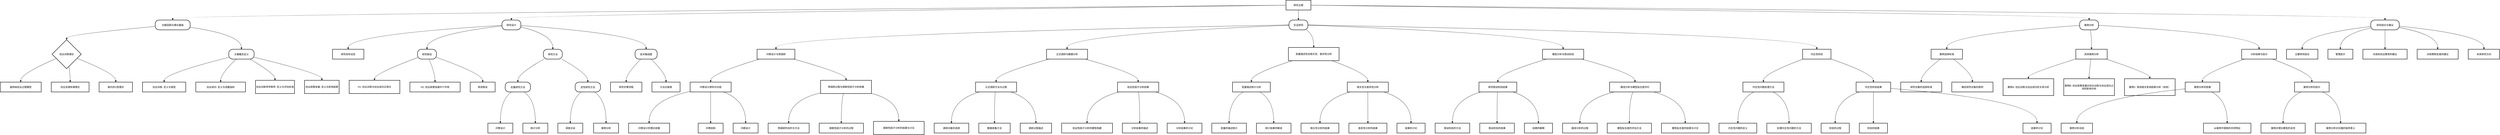 <mxfile version="24.8.4">
  <diagram name="第 1 页" id="L3WZC5eS8paEccrdpI3V">
    <mxGraphModel dx="1908" dy="1132" grid="1" gridSize="10" guides="1" tooltips="1" connect="1" arrows="1" fold="1" page="1" pageScale="1" pageWidth="827" pageHeight="1169" math="0" shadow="0">
      <root>
        <mxCell id="0" />
        <mxCell id="1" parent="0" />
        <mxCell id="QxRoNxPgnoKcdu5dZagj-540" value="研究主题" style="whiteSpace=wrap;strokeWidth=2;" vertex="1" parent="1">
          <mxGeometry x="6416" y="20" width="124" height="49" as="geometry" />
        </mxCell>
        <mxCell id="QxRoNxPgnoKcdu5dZagj-541" value="文献回顾与理论基础" style="rounded=1;arcSize=40;strokeWidth=2" vertex="1" parent="1">
          <mxGeometry x="791" y="119" width="174" height="49" as="geometry" />
        </mxCell>
        <mxCell id="QxRoNxPgnoKcdu5dZagj-542" value="创业训练理论" style="rhombus;strokeWidth=2;whiteSpace=wrap;" vertex="1" parent="1">
          <mxGeometry x="278" y="217" width="145" height="145" as="geometry" />
        </mxCell>
        <mxCell id="QxRoNxPgnoKcdu5dZagj-543" value="盖特纳创业过程模型" style="whiteSpace=wrap;strokeWidth=2;" vertex="1" parent="1">
          <mxGeometry x="20" y="429" width="204" height="49" as="geometry" />
        </mxCell>
        <mxCell id="QxRoNxPgnoKcdu5dZagj-544" value="创业资源拼凑理论" style="whiteSpace=wrap;strokeWidth=2;" vertex="1" parent="1">
          <mxGeometry x="274" y="429" width="188" height="49" as="geometry" />
        </mxCell>
        <mxCell id="QxRoNxPgnoKcdu5dZagj-545" value="奥托的U型理论" style="whiteSpace=wrap;strokeWidth=2;" vertex="1" parent="1">
          <mxGeometry x="512" y="429" width="166" height="49" as="geometry" />
        </mxCell>
        <mxCell id="QxRoNxPgnoKcdu5dZagj-546" value="关键概念定义" style="rounded=1;arcSize=40;strokeWidth=2" vertex="1" parent="1">
          <mxGeometry x="1157" y="265" width="126" height="49" as="geometry" />
        </mxCell>
        <mxCell id="QxRoNxPgnoKcdu5dZagj-547" value="创业训练: 定义与类型" style="whiteSpace=wrap;strokeWidth=2;" vertex="1" parent="1">
          <mxGeometry x="728" y="429" width="215" height="49" as="geometry" />
        </mxCell>
        <mxCell id="QxRoNxPgnoKcdu5dZagj-548" value="创业成功: 定义与测量指标" style="whiteSpace=wrap;strokeWidth=2;" vertex="1" parent="1">
          <mxGeometry x="993" y="429" width="247" height="49" as="geometry" />
        </mxCell>
        <mxCell id="QxRoNxPgnoKcdu5dZagj-549" value="创业训练导师素养: 定义与评估标准" style="whiteSpace=wrap;strokeWidth=2;" vertex="1" parent="1">
          <mxGeometry x="1290" y="420" width="194" height="66" as="geometry" />
        </mxCell>
        <mxCell id="QxRoNxPgnoKcdu5dZagj-550" value="创业政策发展: 定义与影响因素" style="whiteSpace=wrap;strokeWidth=2;" vertex="1" parent="1">
          <mxGeometry x="1534" y="420" width="172" height="66" as="geometry" />
        </mxCell>
        <mxCell id="QxRoNxPgnoKcdu5dZagj-551" value="研究设计" style="rounded=1;arcSize=40;strokeWidth=2" vertex="1" parent="1">
          <mxGeometry x="2516" y="119" width="94" height="49" as="geometry" />
        </mxCell>
        <mxCell id="QxRoNxPgnoKcdu5dZagj-552" value="研究目标设定" style="whiteSpace=wrap;strokeWidth=2;" vertex="1" parent="1">
          <mxGeometry x="1673" y="265" width="156" height="49" as="geometry" />
        </mxCell>
        <mxCell id="QxRoNxPgnoKcdu5dZagj-553" value="研究假设" style="rounded=1;arcSize=40;strokeWidth=2" vertex="1" parent="1">
          <mxGeometry x="2096" y="265" width="94" height="49" as="geometry" />
        </mxCell>
        <mxCell id="QxRoNxPgnoKcdu5dZagj-554" value="H1: 创业训练与创业成功正相关" style="whiteSpace=wrap;strokeWidth=2;" vertex="1" parent="1">
          <mxGeometry x="1756" y="420" width="252" height="66" as="geometry" />
        </mxCell>
        <mxCell id="QxRoNxPgnoKcdu5dZagj-555" value="H2: 创业政策发展中介作用" style="whiteSpace=wrap;strokeWidth=2;" vertex="1" parent="1">
          <mxGeometry x="2058" y="429" width="250" height="49" as="geometry" />
        </mxCell>
        <mxCell id="QxRoNxPgnoKcdu5dZagj-556" value="其他假设" style="whiteSpace=wrap;strokeWidth=2;" vertex="1" parent="1">
          <mxGeometry x="2358" y="429" width="124" height="49" as="geometry" />
        </mxCell>
        <mxCell id="QxRoNxPgnoKcdu5dZagj-557" value="研究方法" style="rounded=1;arcSize=40;strokeWidth=2" vertex="1" parent="1">
          <mxGeometry x="2722" y="265" width="94" height="49" as="geometry" />
        </mxCell>
        <mxCell id="QxRoNxPgnoKcdu5dZagj-558" value="定量研究方法" style="rounded=1;arcSize=40;strokeWidth=2" vertex="1" parent="1">
          <mxGeometry x="2532" y="429" width="126" height="49" as="geometry" />
        </mxCell>
        <mxCell id="QxRoNxPgnoKcdu5dZagj-559" value="问卷设计" style="whiteSpace=wrap;strokeWidth=2;" vertex="1" parent="1">
          <mxGeometry x="2446" y="634" width="124" height="49" as="geometry" />
        </mxCell>
        <mxCell id="QxRoNxPgnoKcdu5dZagj-560" value="统计分析" style="whiteSpace=wrap;strokeWidth=2;" vertex="1" parent="1">
          <mxGeometry x="2620" y="634" width="124" height="49" as="geometry" />
        </mxCell>
        <mxCell id="QxRoNxPgnoKcdu5dZagj-561" value="定性研究方法" style="rounded=1;arcSize=40;strokeWidth=2" vertex="1" parent="1">
          <mxGeometry x="2880" y="429" width="126" height="49" as="geometry" />
        </mxCell>
        <mxCell id="QxRoNxPgnoKcdu5dZagj-562" value="深度访谈" style="whiteSpace=wrap;strokeWidth=2;" vertex="1" parent="1">
          <mxGeometry x="2794" y="634" width="124" height="49" as="geometry" />
        </mxCell>
        <mxCell id="QxRoNxPgnoKcdu5dZagj-563" value="案例分析" style="whiteSpace=wrap;strokeWidth=2;" vertex="1" parent="1">
          <mxGeometry x="2972" y="634" width="124" height="49" as="geometry" />
        </mxCell>
        <mxCell id="QxRoNxPgnoKcdu5dZagj-564" value="技术路线图" style="rounded=1;arcSize=40;strokeWidth=2" vertex="1" parent="1">
          <mxGeometry x="3178" y="265" width="110" height="49" as="geometry" />
        </mxCell>
        <mxCell id="QxRoNxPgnoKcdu5dZagj-565" value="研究步骤流程" style="whiteSpace=wrap;strokeWidth=2;" vertex="1" parent="1">
          <mxGeometry x="3056" y="429" width="156" height="49" as="geometry" />
        </mxCell>
        <mxCell id="QxRoNxPgnoKcdu5dZagj-566" value="方法论框架" style="whiteSpace=wrap;strokeWidth=2;" vertex="1" parent="1">
          <mxGeometry x="3262" y="429" width="140" height="49" as="geometry" />
        </mxCell>
        <mxCell id="QxRoNxPgnoKcdu5dZagj-567" value="实证研究" style="rounded=1;arcSize=40;strokeWidth=2" vertex="1" parent="1">
          <mxGeometry x="6431" y="119" width="94" height="49" as="geometry" />
        </mxCell>
        <mxCell id="QxRoNxPgnoKcdu5dZagj-568" value="问卷设计与预调研" style="whiteSpace=wrap;strokeWidth=2;" vertex="1" parent="1">
          <mxGeometry x="3785" y="265" width="188" height="49" as="geometry" />
        </mxCell>
        <mxCell id="QxRoNxPgnoKcdu5dZagj-569" value="问卷设计原则与内容" style="whiteSpace=wrap;strokeWidth=2;" vertex="1" parent="1">
          <mxGeometry x="3452" y="429" width="204" height="49" as="geometry" />
        </mxCell>
        <mxCell id="QxRoNxPgnoKcdu5dZagj-570" value="问卷设计的理论依据" style="whiteSpace=wrap;strokeWidth=2;" vertex="1" parent="1">
          <mxGeometry x="3146" y="634" width="204" height="49" as="geometry" />
        </mxCell>
        <mxCell id="QxRoNxPgnoKcdu5dZagj-571" value="问卷结构" style="whiteSpace=wrap;strokeWidth=2;" vertex="1" parent="1">
          <mxGeometry x="3492" y="634" width="124" height="49" as="geometry" />
        </mxCell>
        <mxCell id="QxRoNxPgnoKcdu5dZagj-572" value="问题设计" style="whiteSpace=wrap;strokeWidth=2;" vertex="1" parent="1">
          <mxGeometry x="3666" y="634" width="124" height="49" as="geometry" />
        </mxCell>
        <mxCell id="QxRoNxPgnoKcdu5dZagj-573" value="预调研过程与探索性因子分析结果" style="whiteSpace=wrap;strokeWidth=2;" vertex="1" parent="1">
          <mxGeometry x="4101" y="420" width="253" height="66" as="geometry" />
        </mxCell>
        <mxCell id="QxRoNxPgnoKcdu5dZagj-574" value="预调研的目的与方法" style="whiteSpace=wrap;strokeWidth=2;" vertex="1" parent="1">
          <mxGeometry x="3840" y="634" width="204" height="49" as="geometry" />
        </mxCell>
        <mxCell id="QxRoNxPgnoKcdu5dZagj-575" value="探索性因子分析的过程" style="whiteSpace=wrap;strokeWidth=2;" vertex="1" parent="1">
          <mxGeometry x="4094" y="634" width="220" height="49" as="geometry" />
        </mxCell>
        <mxCell id="QxRoNxPgnoKcdu5dZagj-576" value="探索性因子分析的结果与讨论" style="whiteSpace=wrap;strokeWidth=2;" vertex="1" parent="1">
          <mxGeometry x="4364" y="625" width="252" height="66" as="geometry" />
        </mxCell>
        <mxCell id="QxRoNxPgnoKcdu5dZagj-577" value="正式调研与数据分析" style="whiteSpace=wrap;strokeWidth=2;" vertex="1" parent="1">
          <mxGeometry x="5225" y="265" width="204" height="49" as="geometry" />
        </mxCell>
        <mxCell id="QxRoNxPgnoKcdu5dZagj-578" value="正式调研方法与过程" style="whiteSpace=wrap;strokeWidth=2;" vertex="1" parent="1">
          <mxGeometry x="4872" y="429" width="204" height="49" as="geometry" />
        </mxCell>
        <mxCell id="QxRoNxPgnoKcdu5dZagj-579" value="调研对象的选择" style="whiteSpace=wrap;strokeWidth=2;" vertex="1" parent="1">
          <mxGeometry x="4666" y="634" width="172" height="49" as="geometry" />
        </mxCell>
        <mxCell id="QxRoNxPgnoKcdu5dZagj-580" value="数据收集方法" style="whiteSpace=wrap;strokeWidth=2;" vertex="1" parent="1">
          <mxGeometry x="4888" y="634" width="156" height="49" as="geometry" />
        </mxCell>
        <mxCell id="QxRoNxPgnoKcdu5dZagj-581" value="调研过程描述" style="whiteSpace=wrap;strokeWidth=2;" vertex="1" parent="1">
          <mxGeometry x="5094" y="634" width="156" height="49" as="geometry" />
        </mxCell>
        <mxCell id="QxRoNxPgnoKcdu5dZagj-582" value="验证性因子分析结果" style="whiteSpace=wrap;strokeWidth=2;" vertex="1" parent="1">
          <mxGeometry x="5578" y="429" width="205" height="49" as="geometry" />
        </mxCell>
        <mxCell id="QxRoNxPgnoKcdu5dZagj-583" value="验证性因子分析的模型构建" style="whiteSpace=wrap;strokeWidth=2;" vertex="1" parent="1">
          <mxGeometry x="5300" y="634" width="253" height="49" as="geometry" />
        </mxCell>
        <mxCell id="QxRoNxPgnoKcdu5dZagj-584" value="分析结果的描述" style="whiteSpace=wrap;strokeWidth=2;" vertex="1" parent="1">
          <mxGeometry x="5602" y="634" width="173" height="49" as="geometry" />
        </mxCell>
        <mxCell id="QxRoNxPgnoKcdu5dZagj-585" value="分析结果的讨论" style="whiteSpace=wrap;strokeWidth=2;" vertex="1" parent="1">
          <mxGeometry x="5825" y="634" width="173" height="49" as="geometry" />
        </mxCell>
        <mxCell id="QxRoNxPgnoKcdu5dZagj-586" value="变量描述性及相关性、差异性分析" style="whiteSpace=wrap;strokeWidth=2;" vertex="1" parent="1">
          <mxGeometry x="6428" y="256" width="252" height="66" as="geometry" />
        </mxCell>
        <mxCell id="QxRoNxPgnoKcdu5dZagj-587" value="变量描述统计分析" style="whiteSpace=wrap;strokeWidth=2;" vertex="1" parent="1">
          <mxGeometry x="6150" y="429" width="188" height="49" as="geometry" />
        </mxCell>
        <mxCell id="QxRoNxPgnoKcdu5dZagj-588" value="变量的描述统计" style="whiteSpace=wrap;strokeWidth=2;" vertex="1" parent="1">
          <mxGeometry x="6047" y="634" width="172" height="49" as="geometry" />
        </mxCell>
        <mxCell id="QxRoNxPgnoKcdu5dZagj-589" value="统计结果的解读" style="whiteSpace=wrap;strokeWidth=2;" vertex="1" parent="1">
          <mxGeometry x="6269" y="634" width="172" height="49" as="geometry" />
        </mxCell>
        <mxCell id="QxRoNxPgnoKcdu5dZagj-590" value="相关性与差异性分析" style="whiteSpace=wrap;strokeWidth=2;" vertex="1" parent="1">
          <mxGeometry x="6721" y="429" width="204" height="49" as="geometry" />
        </mxCell>
        <mxCell id="QxRoNxPgnoKcdu5dZagj-591" value="相关性分析的结果" style="whiteSpace=wrap;strokeWidth=2;" vertex="1" parent="1">
          <mxGeometry x="6491" y="634" width="188" height="49" as="geometry" />
        </mxCell>
        <mxCell id="QxRoNxPgnoKcdu5dZagj-592" value="差异性分析的结果" style="whiteSpace=wrap;strokeWidth=2;" vertex="1" parent="1">
          <mxGeometry x="6729" y="634" width="189" height="49" as="geometry" />
        </mxCell>
        <mxCell id="QxRoNxPgnoKcdu5dZagj-593" value="结果的讨论" style="whiteSpace=wrap;strokeWidth=2;" vertex="1" parent="1">
          <mxGeometry x="6968" y="634" width="140" height="49" as="geometry" />
        </mxCell>
        <mxCell id="QxRoNxPgnoKcdu5dZagj-594" value="模型分析与假设检验" style="whiteSpace=wrap;strokeWidth=2;" vertex="1" parent="1">
          <mxGeometry x="7692" y="265" width="205" height="49" as="geometry" />
        </mxCell>
        <mxCell id="QxRoNxPgnoKcdu5dZagj-595" value="研究假设检验结果" style="whiteSpace=wrap;strokeWidth=2;" vertex="1" parent="1">
          <mxGeometry x="7376" y="429" width="188" height="49" as="geometry" />
        </mxCell>
        <mxCell id="QxRoNxPgnoKcdu5dZagj-596" value="假设检验的方法" style="whiteSpace=wrap;strokeWidth=2;" vertex="1" parent="1">
          <mxGeometry x="7158" y="634" width="172" height="49" as="geometry" />
        </mxCell>
        <mxCell id="QxRoNxPgnoKcdu5dZagj-597" value="假设检验的结果" style="whiteSpace=wrap;strokeWidth=2;" vertex="1" parent="1">
          <mxGeometry x="7380" y="634" width="172" height="49" as="geometry" />
        </mxCell>
        <mxCell id="QxRoNxPgnoKcdu5dZagj-598" value="结果的解释" style="whiteSpace=wrap;strokeWidth=2;" vertex="1" parent="1">
          <mxGeometry x="7602" y="634" width="140" height="49" as="geometry" />
        </mxCell>
        <mxCell id="QxRoNxPgnoKcdu5dZagj-599" value="路径分析与模型拟合度评价" style="whiteSpace=wrap;strokeWidth=2;" vertex="1" parent="1">
          <mxGeometry x="8026" y="429" width="252" height="49" as="geometry" />
        </mxCell>
        <mxCell id="QxRoNxPgnoKcdu5dZagj-600" value="路径分析的过程" style="whiteSpace=wrap;strokeWidth=2;" vertex="1" parent="1">
          <mxGeometry x="7792" y="634" width="172" height="49" as="geometry" />
        </mxCell>
        <mxCell id="QxRoNxPgnoKcdu5dZagj-601" value="模型拟合度的评估方法" style="whiteSpace=wrap;strokeWidth=2;" vertex="1" parent="1">
          <mxGeometry x="8014" y="634" width="220" height="49" as="geometry" />
        </mxCell>
        <mxCell id="QxRoNxPgnoKcdu5dZagj-602" value="模型拟合度的结果与讨论" style="whiteSpace=wrap;strokeWidth=2;" vertex="1" parent="1">
          <mxGeometry x="8284" y="634" width="236" height="49" as="geometry" />
        </mxCell>
        <mxCell id="QxRoNxPgnoKcdu5dZagj-603" value="内生性检验" style="whiteSpace=wrap;strokeWidth=2;" vertex="1" parent="1">
          <mxGeometry x="8986" y="265" width="141" height="49" as="geometry" />
        </mxCell>
        <mxCell id="QxRoNxPgnoKcdu5dZagj-604" value="内生性问题处理方法" style="whiteSpace=wrap;strokeWidth=2;" vertex="1" parent="1">
          <mxGeometry x="8689" y="429" width="204" height="49" as="geometry" />
        </mxCell>
        <mxCell id="QxRoNxPgnoKcdu5dZagj-605" value="内生性问题的定义" style="whiteSpace=wrap;strokeWidth=2;" vertex="1" parent="1">
          <mxGeometry x="8570" y="634" width="188" height="49" as="geometry" />
        </mxCell>
        <mxCell id="QxRoNxPgnoKcdu5dZagj-606" value="处理内生性问题的方法" style="whiteSpace=wrap;strokeWidth=2;" vertex="1" parent="1">
          <mxGeometry x="8808" y="634" width="221" height="49" as="geometry" />
        </mxCell>
        <mxCell id="QxRoNxPgnoKcdu5dZagj-607" value="内生性检验结果" style="whiteSpace=wrap;strokeWidth=2;" vertex="1" parent="1">
          <mxGeometry x="9252" y="429" width="172" height="49" as="geometry" />
        </mxCell>
        <mxCell id="QxRoNxPgnoKcdu5dZagj-608" value="检验的过程" style="whiteSpace=wrap;strokeWidth=2;" vertex="1" parent="1">
          <mxGeometry x="9078" y="634" width="140" height="49" as="geometry" />
        </mxCell>
        <mxCell id="QxRoNxPgnoKcdu5dZagj-609" value="检验的结果" style="whiteSpace=wrap;strokeWidth=2;" vertex="1" parent="1">
          <mxGeometry x="9268" y="634" width="140" height="49" as="geometry" />
        </mxCell>
        <mxCell id="QxRoNxPgnoKcdu5dZagj-610" value="结果的讨论" style="whiteSpace=wrap;strokeWidth=2;" vertex="1" parent="1">
          <mxGeometry x="10082" y="634" width="140" height="49" as="geometry" />
        </mxCell>
        <mxCell id="QxRoNxPgnoKcdu5dZagj-611" value="案例分析" style="rounded=1;arcSize=40;strokeWidth=2" vertex="1" parent="1">
          <mxGeometry x="10364" y="119" width="94" height="49" as="geometry" />
        </mxCell>
        <mxCell id="QxRoNxPgnoKcdu5dZagj-612" value="案例选择标准" style="whiteSpace=wrap;strokeWidth=2;" vertex="1" parent="1">
          <mxGeometry x="9625" y="265" width="156" height="49" as="geometry" />
        </mxCell>
        <mxCell id="QxRoNxPgnoKcdu5dZagj-613" value="研究对象的选择标准" style="whiteSpace=wrap;strokeWidth=2;" vertex="1" parent="1">
          <mxGeometry x="9474" y="429" width="204" height="49" as="geometry" />
        </mxCell>
        <mxCell id="QxRoNxPgnoKcdu5dZagj-614" value="确定研究对象的原则" style="whiteSpace=wrap;strokeWidth=2;" vertex="1" parent="1">
          <mxGeometry x="9728" y="429" width="205" height="49" as="geometry" />
        </mxCell>
        <mxCell id="QxRoNxPgnoKcdu5dZagj-615" value="具体案例分析" style="whiteSpace=wrap;strokeWidth=2;" vertex="1" parent="1">
          <mxGeometry x="10345" y="265" width="156" height="49" as="geometry" />
        </mxCell>
        <mxCell id="QxRoNxPgnoKcdu5dZagj-616" value="案例A: 创业训练与创业成功的关系分析" style="whiteSpace=wrap;strokeWidth=2;" vertex="1" parent="1">
          <mxGeometry x="9983" y="412" width="252" height="84" as="geometry" />
        </mxCell>
        <mxCell id="QxRoNxPgnoKcdu5dZagj-617" value="案例B: 创业政策发展对创业训练与创业成功之间的影响分析" style="whiteSpace=wrap;strokeWidth=2;" vertex="1" parent="1">
          <mxGeometry x="10285" y="412" width="252" height="84" as="geometry" />
        </mxCell>
        <mxCell id="QxRoNxPgnoKcdu5dZagj-618" value="案例C: 其他相关影响因素分析（如有）" style="whiteSpace=wrap;strokeWidth=2;" vertex="1" parent="1">
          <mxGeometry x="10587" y="412" width="252" height="84" as="geometry" />
        </mxCell>
        <mxCell id="QxRoNxPgnoKcdu5dZagj-619" value="分析结果与启示" style="whiteSpace=wrap;strokeWidth=2;" vertex="1" parent="1">
          <mxGeometry x="11170" y="265" width="173" height="49" as="geometry" />
        </mxCell>
        <mxCell id="QxRoNxPgnoKcdu5dZagj-620" value="案例分析的结果" style="whiteSpace=wrap;strokeWidth=2;" vertex="1" parent="1">
          <mxGeometry x="10889" y="429" width="172" height="49" as="geometry" />
        </mxCell>
        <mxCell id="QxRoNxPgnoKcdu5dZagj-621" value="案例分析总结" style="whiteSpace=wrap;strokeWidth=2;" vertex="1" parent="1">
          <mxGeometry x="10272" y="634" width="156" height="49" as="geometry" />
        </mxCell>
        <mxCell id="QxRoNxPgnoKcdu5dZagj-622" value="从案例中提取的共同特征" style="whiteSpace=wrap;strokeWidth=2;" vertex="1" parent="1">
          <mxGeometry x="10980" y="634" width="236" height="49" as="geometry" />
        </mxCell>
        <mxCell id="QxRoNxPgnoKcdu5dZagj-623" value="案例分析的启示" style="whiteSpace=wrap;strokeWidth=2;" vertex="1" parent="1">
          <mxGeometry x="11433" y="429" width="172" height="49" as="geometry" />
        </mxCell>
        <mxCell id="QxRoNxPgnoKcdu5dZagj-624" value="案例对理论模型的支持" style="whiteSpace=wrap;strokeWidth=2;" vertex="1" parent="1">
          <mxGeometry x="11266" y="634" width="220" height="49" as="geometry" />
        </mxCell>
        <mxCell id="QxRoNxPgnoKcdu5dZagj-625" value="案例分析对实践的指导意义" style="whiteSpace=wrap;strokeWidth=2;" vertex="1" parent="1">
          <mxGeometry x="11536" y="634" width="252" height="49" as="geometry" />
        </mxCell>
        <mxCell id="QxRoNxPgnoKcdu5dZagj-626" value="研究结论与建议" style="rounded=1;arcSize=40;strokeWidth=2" vertex="1" parent="1">
          <mxGeometry x="11812" y="119" width="142" height="49" as="geometry" />
        </mxCell>
        <mxCell id="QxRoNxPgnoKcdu5dZagj-627" value="主要研究结论" style="whiteSpace=wrap;strokeWidth=2;" vertex="1" parent="1">
          <mxGeometry x="11393" y="265" width="156" height="49" as="geometry" />
        </mxCell>
        <mxCell id="QxRoNxPgnoKcdu5dZagj-628" value="管理启示" style="whiteSpace=wrap;strokeWidth=2;" vertex="1" parent="1">
          <mxGeometry x="11599" y="265" width="124" height="49" as="geometry" />
        </mxCell>
        <mxCell id="QxRoNxPgnoKcdu5dZagj-629" value="对高校创业教育的建议" style="whiteSpace=wrap;strokeWidth=2;" vertex="1" parent="1">
          <mxGeometry x="11773" y="265" width="220" height="49" as="geometry" />
        </mxCell>
        <mxCell id="QxRoNxPgnoKcdu5dZagj-630" value="对政策制定者的建议" style="whiteSpace=wrap;strokeWidth=2;" vertex="1" parent="1">
          <mxGeometry x="12043" y="265" width="204" height="49" as="geometry" />
        </mxCell>
        <mxCell id="QxRoNxPgnoKcdu5dZagj-631" value="未来研究方向" style="whiteSpace=wrap;strokeWidth=2;" vertex="1" parent="1">
          <mxGeometry x="12297" y="265" width="156" height="49" as="geometry" />
        </mxCell>
        <mxCell id="QxRoNxPgnoKcdu5dZagj-632" value="" style="curved=1;startArrow=none;endArrow=block;exitX=0;exitY=0.51;entryX=0.5;entryY=-0.01;rounded=0;" edge="1" parent="1" source="QxRoNxPgnoKcdu5dZagj-540" target="QxRoNxPgnoKcdu5dZagj-541">
          <mxGeometry relative="1" as="geometry">
            <Array as="points">
              <mxPoint x="878" y="94" />
            </Array>
          </mxGeometry>
        </mxCell>
        <mxCell id="QxRoNxPgnoKcdu5dZagj-633" value="" style="curved=1;startArrow=none;endArrow=block;exitX=0;exitY=0.65;entryX=0.5;entryY=0;rounded=0;" edge="1" parent="1" source="QxRoNxPgnoKcdu5dZagj-541" target="QxRoNxPgnoKcdu5dZagj-542">
          <mxGeometry relative="1" as="geometry">
            <Array as="points">
              <mxPoint x="351" y="192" />
            </Array>
          </mxGeometry>
        </mxCell>
        <mxCell id="QxRoNxPgnoKcdu5dZagj-634" value="" style="curved=1;startArrow=none;endArrow=block;exitX=0;exitY=0.71;entryX=0.5;entryY=0;rounded=0;" edge="1" parent="1" source="QxRoNxPgnoKcdu5dZagj-542" target="QxRoNxPgnoKcdu5dZagj-543">
          <mxGeometry relative="1" as="geometry">
            <Array as="points">
              <mxPoint x="122" y="387" />
            </Array>
          </mxGeometry>
        </mxCell>
        <mxCell id="QxRoNxPgnoKcdu5dZagj-635" value="" style="curved=1;startArrow=none;endArrow=block;exitX=0.59;exitY=1;entryX=0.5;entryY=0;rounded=0;" edge="1" parent="1" source="QxRoNxPgnoKcdu5dZagj-542" target="QxRoNxPgnoKcdu5dZagj-544">
          <mxGeometry relative="1" as="geometry">
            <Array as="points">
              <mxPoint x="368" y="387" />
            </Array>
          </mxGeometry>
        </mxCell>
        <mxCell id="QxRoNxPgnoKcdu5dZagj-636" value="" style="curved=1;startArrow=none;endArrow=block;exitX=1;exitY=0.7;entryX=0.5;entryY=0;rounded=0;" edge="1" parent="1" source="QxRoNxPgnoKcdu5dZagj-542" target="QxRoNxPgnoKcdu5dZagj-545">
          <mxGeometry relative="1" as="geometry">
            <Array as="points">
              <mxPoint x="595" y="387" />
            </Array>
          </mxGeometry>
        </mxCell>
        <mxCell id="QxRoNxPgnoKcdu5dZagj-637" value="" style="curved=1;startArrow=none;endArrow=block;exitX=1;exitY=0.74;entryX=0.5;entryY=0;rounded=0;" edge="1" parent="1" source="QxRoNxPgnoKcdu5dZagj-541" target="QxRoNxPgnoKcdu5dZagj-546">
          <mxGeometry relative="1" as="geometry">
            <Array as="points">
              <mxPoint x="1220" y="192" />
            </Array>
          </mxGeometry>
        </mxCell>
        <mxCell id="QxRoNxPgnoKcdu5dZagj-638" value="" style="curved=1;startArrow=none;endArrow=block;exitX=0;exitY=0.82;entryX=0.5;entryY=0;rounded=0;" edge="1" parent="1" source="QxRoNxPgnoKcdu5dZagj-546" target="QxRoNxPgnoKcdu5dZagj-547">
          <mxGeometry relative="1" as="geometry">
            <Array as="points">
              <mxPoint x="836" y="387" />
            </Array>
          </mxGeometry>
        </mxCell>
        <mxCell id="QxRoNxPgnoKcdu5dZagj-639" value="" style="curved=1;startArrow=none;endArrow=block;exitX=0.3;exitY=0.99;entryX=0.5;entryY=0;rounded=0;" edge="1" parent="1" source="QxRoNxPgnoKcdu5dZagj-546" target="QxRoNxPgnoKcdu5dZagj-548">
          <mxGeometry relative="1" as="geometry">
            <Array as="points">
              <mxPoint x="1117" y="387" />
            </Array>
          </mxGeometry>
        </mxCell>
        <mxCell id="QxRoNxPgnoKcdu5dZagj-640" value="" style="curved=1;startArrow=none;endArrow=block;exitX=0.83;exitY=0.99;entryX=0.5;entryY=0;rounded=0;" edge="1" parent="1" source="QxRoNxPgnoKcdu5dZagj-546" target="QxRoNxPgnoKcdu5dZagj-549">
          <mxGeometry relative="1" as="geometry">
            <Array as="points">
              <mxPoint x="1387" y="387" />
            </Array>
          </mxGeometry>
        </mxCell>
        <mxCell id="QxRoNxPgnoKcdu5dZagj-641" value="" style="curved=1;startArrow=none;endArrow=block;exitX=1;exitY=0.81;entryX=0.5;entryY=0;rounded=0;" edge="1" parent="1" source="QxRoNxPgnoKcdu5dZagj-546" target="QxRoNxPgnoKcdu5dZagj-550">
          <mxGeometry relative="1" as="geometry">
            <Array as="points">
              <mxPoint x="1620" y="387" />
            </Array>
          </mxGeometry>
        </mxCell>
        <mxCell id="QxRoNxPgnoKcdu5dZagj-642" value="" style="curved=1;startArrow=none;endArrow=block;exitX=0;exitY=0.51;entryX=0.5;entryY=-0.01;rounded=0;" edge="1" parent="1" source="QxRoNxPgnoKcdu5dZagj-540" target="QxRoNxPgnoKcdu5dZagj-551">
          <mxGeometry relative="1" as="geometry">
            <Array as="points">
              <mxPoint x="2563" y="94" />
            </Array>
          </mxGeometry>
        </mxCell>
        <mxCell id="QxRoNxPgnoKcdu5dZagj-643" value="" style="curved=1;startArrow=none;endArrow=block;exitX=0;exitY=0.54;entryX=0.5;entryY=0;rounded=0;" edge="1" parent="1" source="QxRoNxPgnoKcdu5dZagj-551" target="QxRoNxPgnoKcdu5dZagj-552">
          <mxGeometry relative="1" as="geometry">
            <Array as="points">
              <mxPoint x="1751" y="192" />
            </Array>
          </mxGeometry>
        </mxCell>
        <mxCell id="QxRoNxPgnoKcdu5dZagj-644" value="" style="curved=1;startArrow=none;endArrow=block;exitX=0;exitY=0.6;entryX=0.5;entryY=0;rounded=0;" edge="1" parent="1" source="QxRoNxPgnoKcdu5dZagj-551" target="QxRoNxPgnoKcdu5dZagj-553">
          <mxGeometry relative="1" as="geometry">
            <Array as="points">
              <mxPoint x="2143" y="192" />
            </Array>
          </mxGeometry>
        </mxCell>
        <mxCell id="QxRoNxPgnoKcdu5dZagj-645" value="" style="curved=1;startArrow=none;endArrow=block;exitX=0;exitY=0.85;entryX=0.5;entryY=0;rounded=0;" edge="1" parent="1" source="QxRoNxPgnoKcdu5dZagj-553" target="QxRoNxPgnoKcdu5dZagj-554">
          <mxGeometry relative="1" as="geometry">
            <Array as="points">
              <mxPoint x="1882" y="387" />
            </Array>
          </mxGeometry>
        </mxCell>
        <mxCell id="QxRoNxPgnoKcdu5dZagj-646" value="" style="curved=1;startArrow=none;endArrow=block;exitX=0.61;exitY=0.99;entryX=0.5;entryY=0;rounded=0;" edge="1" parent="1" source="QxRoNxPgnoKcdu5dZagj-553" target="QxRoNxPgnoKcdu5dZagj-555">
          <mxGeometry relative="1" as="geometry">
            <Array as="points">
              <mxPoint x="2183" y="387" />
            </Array>
          </mxGeometry>
        </mxCell>
        <mxCell id="QxRoNxPgnoKcdu5dZagj-647" value="" style="curved=1;startArrow=none;endArrow=block;exitX=1;exitY=0.83;entryX=0.5;entryY=0;rounded=0;" edge="1" parent="1" source="QxRoNxPgnoKcdu5dZagj-553" target="QxRoNxPgnoKcdu5dZagj-556">
          <mxGeometry relative="1" as="geometry">
            <Array as="points">
              <mxPoint x="2420" y="387" />
            </Array>
          </mxGeometry>
        </mxCell>
        <mxCell id="QxRoNxPgnoKcdu5dZagj-648" value="" style="curved=1;startArrow=none;endArrow=block;exitX=1;exitY=0.71;entryX=0.5;entryY=0;rounded=0;" edge="1" parent="1" source="QxRoNxPgnoKcdu5dZagj-551" target="QxRoNxPgnoKcdu5dZagj-557">
          <mxGeometry relative="1" as="geometry">
            <Array as="points">
              <mxPoint x="2769" y="192" />
            </Array>
          </mxGeometry>
        </mxCell>
        <mxCell id="QxRoNxPgnoKcdu5dZagj-649" value="" style="curved=1;startArrow=none;endArrow=block;exitX=0.04;exitY=0.99;entryX=0.5;entryY=0;rounded=0;" edge="1" parent="1" source="QxRoNxPgnoKcdu5dZagj-557" target="QxRoNxPgnoKcdu5dZagj-558">
          <mxGeometry relative="1" as="geometry">
            <Array as="points">
              <mxPoint x="2595" y="387" />
            </Array>
          </mxGeometry>
        </mxCell>
        <mxCell id="QxRoNxPgnoKcdu5dZagj-650" value="" style="curved=1;startArrow=none;endArrow=block;exitX=0.25;exitY=0.99;entryX=0.5;entryY=0;rounded=0;" edge="1" parent="1" source="QxRoNxPgnoKcdu5dZagj-558" target="QxRoNxPgnoKcdu5dZagj-559">
          <mxGeometry relative="1" as="geometry">
            <Array as="points">
              <mxPoint x="2508" y="520" />
            </Array>
          </mxGeometry>
        </mxCell>
        <mxCell id="QxRoNxPgnoKcdu5dZagj-651" value="" style="curved=1;startArrow=none;endArrow=block;exitX=0.75;exitY=0.99;entryX=0.5;entryY=0;rounded=0;" edge="1" parent="1" source="QxRoNxPgnoKcdu5dZagj-558" target="QxRoNxPgnoKcdu5dZagj-560">
          <mxGeometry relative="1" as="geometry">
            <Array as="points">
              <mxPoint x="2682" y="520" />
            </Array>
          </mxGeometry>
        </mxCell>
        <mxCell id="QxRoNxPgnoKcdu5dZagj-652" value="" style="curved=1;startArrow=none;endArrow=block;exitX=0.96;exitY=0.99;entryX=0.5;entryY=0;rounded=0;" edge="1" parent="1" source="QxRoNxPgnoKcdu5dZagj-557" target="QxRoNxPgnoKcdu5dZagj-561">
          <mxGeometry relative="1" as="geometry">
            <Array as="points">
              <mxPoint x="2943" y="387" />
            </Array>
          </mxGeometry>
        </mxCell>
        <mxCell id="QxRoNxPgnoKcdu5dZagj-653" value="" style="curved=1;startArrow=none;endArrow=block;exitX=0.25;exitY=0.99;entryX=0.5;entryY=0;rounded=0;" edge="1" parent="1" source="QxRoNxPgnoKcdu5dZagj-561" target="QxRoNxPgnoKcdu5dZagj-562">
          <mxGeometry relative="1" as="geometry">
            <Array as="points">
              <mxPoint x="2856" y="520" />
            </Array>
          </mxGeometry>
        </mxCell>
        <mxCell id="QxRoNxPgnoKcdu5dZagj-654" value="" style="curved=1;startArrow=none;endArrow=block;exitX=0.76;exitY=0.99;entryX=0.5;entryY=0;rounded=0;" edge="1" parent="1" source="QxRoNxPgnoKcdu5dZagj-561" target="QxRoNxPgnoKcdu5dZagj-563">
          <mxGeometry relative="1" as="geometry">
            <Array as="points">
              <mxPoint x="3034" y="520" />
            </Array>
          </mxGeometry>
        </mxCell>
        <mxCell id="QxRoNxPgnoKcdu5dZagj-655" value="" style="curved=1;startArrow=none;endArrow=block;exitX=1;exitY=0.56;entryX=0.5;entryY=0;rounded=0;" edge="1" parent="1" source="QxRoNxPgnoKcdu5dZagj-551" target="QxRoNxPgnoKcdu5dZagj-564">
          <mxGeometry relative="1" as="geometry">
            <Array as="points">
              <mxPoint x="3233" y="192" />
            </Array>
          </mxGeometry>
        </mxCell>
        <mxCell id="QxRoNxPgnoKcdu5dZagj-656" value="" style="curved=1;startArrow=none;endArrow=block;exitX=0.27;exitY=0.99;entryX=0.5;entryY=0;rounded=0;" edge="1" parent="1" source="QxRoNxPgnoKcdu5dZagj-564" target="QxRoNxPgnoKcdu5dZagj-565">
          <mxGeometry relative="1" as="geometry">
            <Array as="points">
              <mxPoint x="3134" y="387" />
            </Array>
          </mxGeometry>
        </mxCell>
        <mxCell id="QxRoNxPgnoKcdu5dZagj-657" value="" style="curved=1;startArrow=none;endArrow=block;exitX=0.72;exitY=0.99;entryX=0.5;entryY=0;rounded=0;" edge="1" parent="1" source="QxRoNxPgnoKcdu5dZagj-564" target="QxRoNxPgnoKcdu5dZagj-566">
          <mxGeometry relative="1" as="geometry">
            <Array as="points">
              <mxPoint x="3332" y="387" />
            </Array>
          </mxGeometry>
        </mxCell>
        <mxCell id="QxRoNxPgnoKcdu5dZagj-658" value="" style="curved=1;startArrow=none;endArrow=block;exitX=0.5;exitY=0.99;entryX=0.5;entryY=-0.01;rounded=0;" edge="1" parent="1" source="QxRoNxPgnoKcdu5dZagj-540" target="QxRoNxPgnoKcdu5dZagj-567">
          <mxGeometry relative="1" as="geometry">
            <Array as="points" />
          </mxGeometry>
        </mxCell>
        <mxCell id="QxRoNxPgnoKcdu5dZagj-659" value="" style="curved=1;startArrow=none;endArrow=block;exitX=0;exitY=0.5;entryX=0.5;entryY=0;rounded=0;" edge="1" parent="1" source="QxRoNxPgnoKcdu5dZagj-567" target="QxRoNxPgnoKcdu5dZagj-568">
          <mxGeometry relative="1" as="geometry">
            <Array as="points">
              <mxPoint x="3879" y="192" />
            </Array>
          </mxGeometry>
        </mxCell>
        <mxCell id="QxRoNxPgnoKcdu5dZagj-660" value="" style="curved=1;startArrow=none;endArrow=block;exitX=0.07;exitY=0.99;entryX=0.5;entryY=0;rounded=0;" edge="1" parent="1" source="QxRoNxPgnoKcdu5dZagj-568" target="QxRoNxPgnoKcdu5dZagj-569">
          <mxGeometry relative="1" as="geometry">
            <Array as="points">
              <mxPoint x="3554" y="387" />
            </Array>
          </mxGeometry>
        </mxCell>
        <mxCell id="QxRoNxPgnoKcdu5dZagj-661" value="" style="curved=1;startArrow=none;endArrow=block;exitX=0;exitY=0.95;entryX=0.5;entryY=0;rounded=0;" edge="1" parent="1" source="QxRoNxPgnoKcdu5dZagj-569" target="QxRoNxPgnoKcdu5dZagj-570">
          <mxGeometry relative="1" as="geometry">
            <Array as="points">
              <mxPoint x="3248" y="520" />
            </Array>
          </mxGeometry>
        </mxCell>
        <mxCell id="QxRoNxPgnoKcdu5dZagj-662" value="" style="curved=1;startArrow=none;endArrow=block;exitX=0.5;exitY=0.99;entryX=0.5;entryY=0;rounded=0;" edge="1" parent="1" source="QxRoNxPgnoKcdu5dZagj-569" target="QxRoNxPgnoKcdu5dZagj-571">
          <mxGeometry relative="1" as="geometry">
            <Array as="points" />
          </mxGeometry>
        </mxCell>
        <mxCell id="QxRoNxPgnoKcdu5dZagj-663" value="" style="curved=1;startArrow=none;endArrow=block;exitX=0.81;exitY=0.99;entryX=0.5;entryY=0;rounded=0;" edge="1" parent="1" source="QxRoNxPgnoKcdu5dZagj-569" target="QxRoNxPgnoKcdu5dZagj-572">
          <mxGeometry relative="1" as="geometry">
            <Array as="points">
              <mxPoint x="3728" y="520" />
            </Array>
          </mxGeometry>
        </mxCell>
        <mxCell id="QxRoNxPgnoKcdu5dZagj-664" value="" style="curved=1;startArrow=none;endArrow=block;exitX=0.96;exitY=0.99;entryX=0.5;entryY=0;rounded=0;" edge="1" parent="1" source="QxRoNxPgnoKcdu5dZagj-568" target="QxRoNxPgnoKcdu5dZagj-573">
          <mxGeometry relative="1" as="geometry">
            <Array as="points">
              <mxPoint x="4228" y="387" />
            </Array>
          </mxGeometry>
        </mxCell>
        <mxCell id="QxRoNxPgnoKcdu5dZagj-665" value="" style="curved=1;startArrow=none;endArrow=block;exitX=0;exitY=0.95;entryX=0.5;entryY=0;rounded=0;" edge="1" parent="1" source="QxRoNxPgnoKcdu5dZagj-573" target="QxRoNxPgnoKcdu5dZagj-574">
          <mxGeometry relative="1" as="geometry">
            <Array as="points">
              <mxPoint x="3942" y="520" />
            </Array>
          </mxGeometry>
        </mxCell>
        <mxCell id="QxRoNxPgnoKcdu5dZagj-666" value="" style="curved=1;startArrow=none;endArrow=block;exitX=0.45;exitY=1.01;entryX=0.5;entryY=0;rounded=0;" edge="1" parent="1" source="QxRoNxPgnoKcdu5dZagj-573" target="QxRoNxPgnoKcdu5dZagj-575">
          <mxGeometry relative="1" as="geometry">
            <Array as="points">
              <mxPoint x="4204" y="520" />
            </Array>
          </mxGeometry>
        </mxCell>
        <mxCell id="QxRoNxPgnoKcdu5dZagj-667" value="" style="curved=1;startArrow=none;endArrow=block;exitX=1;exitY=0.99;entryX=0.5;entryY=0;rounded=0;" edge="1" parent="1" source="QxRoNxPgnoKcdu5dZagj-573" target="QxRoNxPgnoKcdu5dZagj-576">
          <mxGeometry relative="1" as="geometry">
            <Array as="points">
              <mxPoint x="4490" y="520" />
            </Array>
          </mxGeometry>
        </mxCell>
        <mxCell id="QxRoNxPgnoKcdu5dZagj-668" value="" style="curved=1;startArrow=none;endArrow=block;exitX=0;exitY=0.53;entryX=0.5;entryY=0;rounded=0;" edge="1" parent="1" source="QxRoNxPgnoKcdu5dZagj-567" target="QxRoNxPgnoKcdu5dZagj-577">
          <mxGeometry relative="1" as="geometry">
            <Array as="points">
              <mxPoint x="5327" y="192" />
            </Array>
          </mxGeometry>
        </mxCell>
        <mxCell id="QxRoNxPgnoKcdu5dZagj-669" value="" style="curved=1;startArrow=none;endArrow=block;exitX=0.07;exitY=0.99;entryX=0.5;entryY=0;rounded=0;" edge="1" parent="1" source="QxRoNxPgnoKcdu5dZagj-577" target="QxRoNxPgnoKcdu5dZagj-578">
          <mxGeometry relative="1" as="geometry">
            <Array as="points">
              <mxPoint x="4974" y="387" />
            </Array>
          </mxGeometry>
        </mxCell>
        <mxCell id="QxRoNxPgnoKcdu5dZagj-670" value="" style="curved=1;startArrow=none;endArrow=block;exitX=0.1;exitY=0.99;entryX=0.5;entryY=0;rounded=0;" edge="1" parent="1" source="QxRoNxPgnoKcdu5dZagj-578" target="QxRoNxPgnoKcdu5dZagj-579">
          <mxGeometry relative="1" as="geometry">
            <Array as="points">
              <mxPoint x="4752" y="520" />
            </Array>
          </mxGeometry>
        </mxCell>
        <mxCell id="QxRoNxPgnoKcdu5dZagj-671" value="" style="curved=1;startArrow=none;endArrow=block;exitX=0.48;exitY=0.99;entryX=0.5;entryY=0;rounded=0;" edge="1" parent="1" source="QxRoNxPgnoKcdu5dZagj-578" target="QxRoNxPgnoKcdu5dZagj-580">
          <mxGeometry relative="1" as="geometry">
            <Array as="points">
              <mxPoint x="4966" y="520" />
            </Array>
          </mxGeometry>
        </mxCell>
        <mxCell id="QxRoNxPgnoKcdu5dZagj-672" value="" style="curved=1;startArrow=none;endArrow=block;exitX=0.85;exitY=0.99;entryX=0.5;entryY=0;rounded=0;" edge="1" parent="1" source="QxRoNxPgnoKcdu5dZagj-578" target="QxRoNxPgnoKcdu5dZagj-581">
          <mxGeometry relative="1" as="geometry">
            <Array as="points">
              <mxPoint x="5172" y="520" />
            </Array>
          </mxGeometry>
        </mxCell>
        <mxCell id="QxRoNxPgnoKcdu5dZagj-673" value="" style="curved=1;startArrow=none;endArrow=block;exitX=0.93;exitY=0.99;entryX=0.5;entryY=0;rounded=0;" edge="1" parent="1" source="QxRoNxPgnoKcdu5dZagj-577" target="QxRoNxPgnoKcdu5dZagj-582">
          <mxGeometry relative="1" as="geometry">
            <Array as="points">
              <mxPoint x="5680" y="387" />
            </Array>
          </mxGeometry>
        </mxCell>
        <mxCell id="QxRoNxPgnoKcdu5dZagj-674" value="" style="curved=1;startArrow=none;endArrow=block;exitX=0.05;exitY=0.99;entryX=0.5;entryY=0;rounded=0;" edge="1" parent="1" source="QxRoNxPgnoKcdu5dZagj-582" target="QxRoNxPgnoKcdu5dZagj-583">
          <mxGeometry relative="1" as="geometry">
            <Array as="points">
              <mxPoint x="5426" y="520" />
            </Array>
          </mxGeometry>
        </mxCell>
        <mxCell id="QxRoNxPgnoKcdu5dZagj-675" value="" style="curved=1;startArrow=none;endArrow=block;exitX=0.51;exitY=0.99;entryX=0.5;entryY=0;rounded=0;" edge="1" parent="1" source="QxRoNxPgnoKcdu5dZagj-582" target="QxRoNxPgnoKcdu5dZagj-584">
          <mxGeometry relative="1" as="geometry">
            <Array as="points">
              <mxPoint x="5688" y="520" />
            </Array>
          </mxGeometry>
        </mxCell>
        <mxCell id="QxRoNxPgnoKcdu5dZagj-676" value="" style="curved=1;startArrow=none;endArrow=block;exitX=0.91;exitY=0.99;entryX=0.5;entryY=0;rounded=0;" edge="1" parent="1" source="QxRoNxPgnoKcdu5dZagj-582" target="QxRoNxPgnoKcdu5dZagj-585">
          <mxGeometry relative="1" as="geometry">
            <Array as="points">
              <mxPoint x="5911" y="520" />
            </Array>
          </mxGeometry>
        </mxCell>
        <mxCell id="QxRoNxPgnoKcdu5dZagj-677" value="" style="curved=1;startArrow=none;endArrow=block;exitX=0.9;exitY=0.98;entryX=0.5;entryY=0;rounded=0;" edge="1" parent="1" source="QxRoNxPgnoKcdu5dZagj-567" target="QxRoNxPgnoKcdu5dZagj-586">
          <mxGeometry relative="1" as="geometry">
            <Array as="points">
              <mxPoint x="6554" y="192" />
            </Array>
          </mxGeometry>
        </mxCell>
        <mxCell id="QxRoNxPgnoKcdu5dZagj-678" value="" style="curved=1;startArrow=none;endArrow=block;exitX=0.08;exitY=1;entryX=0.5;entryY=0;rounded=0;" edge="1" parent="1" source="QxRoNxPgnoKcdu5dZagj-586" target="QxRoNxPgnoKcdu5dZagj-587">
          <mxGeometry relative="1" as="geometry">
            <Array as="points">
              <mxPoint x="6244" y="387" />
            </Array>
          </mxGeometry>
        </mxCell>
        <mxCell id="QxRoNxPgnoKcdu5dZagj-679" value="" style="curved=1;startArrow=none;endArrow=block;exitX=0.29;exitY=0.99;entryX=0.5;entryY=0;rounded=0;" edge="1" parent="1" source="QxRoNxPgnoKcdu5dZagj-587" target="QxRoNxPgnoKcdu5dZagj-588">
          <mxGeometry relative="1" as="geometry">
            <Array as="points">
              <mxPoint x="6133" y="520" />
            </Array>
          </mxGeometry>
        </mxCell>
        <mxCell id="QxRoNxPgnoKcdu5dZagj-680" value="" style="curved=1;startArrow=none;endArrow=block;exitX=0.72;exitY=0.99;entryX=0.5;entryY=0;rounded=0;" edge="1" parent="1" source="QxRoNxPgnoKcdu5dZagj-587" target="QxRoNxPgnoKcdu5dZagj-589">
          <mxGeometry relative="1" as="geometry">
            <Array as="points">
              <mxPoint x="6355" y="520" />
            </Array>
          </mxGeometry>
        </mxCell>
        <mxCell id="QxRoNxPgnoKcdu5dZagj-681" value="" style="curved=1;startArrow=none;endArrow=block;exitX=0.86;exitY=1;entryX=0.5;entryY=0;rounded=0;" edge="1" parent="1" source="QxRoNxPgnoKcdu5dZagj-586" target="QxRoNxPgnoKcdu5dZagj-590">
          <mxGeometry relative="1" as="geometry">
            <Array as="points">
              <mxPoint x="6823" y="387" />
            </Array>
          </mxGeometry>
        </mxCell>
        <mxCell id="QxRoNxPgnoKcdu5dZagj-682" value="" style="curved=1;startArrow=none;endArrow=block;exitX=0.08;exitY=0.99;entryX=0.5;entryY=0;rounded=0;" edge="1" parent="1" source="QxRoNxPgnoKcdu5dZagj-590" target="QxRoNxPgnoKcdu5dZagj-591">
          <mxGeometry relative="1" as="geometry">
            <Array as="points">
              <mxPoint x="6585" y="520" />
            </Array>
          </mxGeometry>
        </mxCell>
        <mxCell id="QxRoNxPgnoKcdu5dZagj-683" value="" style="curved=1;startArrow=none;endArrow=block;exitX=0.5;exitY=0.99;entryX=0.5;entryY=0;rounded=0;" edge="1" parent="1" source="QxRoNxPgnoKcdu5dZagj-590" target="QxRoNxPgnoKcdu5dZagj-592">
          <mxGeometry relative="1" as="geometry">
            <Array as="points" />
          </mxGeometry>
        </mxCell>
        <mxCell id="QxRoNxPgnoKcdu5dZagj-684" value="" style="curved=1;startArrow=none;endArrow=block;exitX=0.88;exitY=0.99;entryX=0.5;entryY=0;rounded=0;" edge="1" parent="1" source="QxRoNxPgnoKcdu5dZagj-590" target="QxRoNxPgnoKcdu5dZagj-593">
          <mxGeometry relative="1" as="geometry">
            <Array as="points">
              <mxPoint x="7038" y="520" />
            </Array>
          </mxGeometry>
        </mxCell>
        <mxCell id="QxRoNxPgnoKcdu5dZagj-685" value="" style="curved=1;startArrow=none;endArrow=block;exitX=1;exitY=0.52;entryX=0.5;entryY=0;rounded=0;" edge="1" parent="1" source="QxRoNxPgnoKcdu5dZagj-567" target="QxRoNxPgnoKcdu5dZagj-594">
          <mxGeometry relative="1" as="geometry">
            <Array as="points">
              <mxPoint x="7795" y="192" />
            </Array>
          </mxGeometry>
        </mxCell>
        <mxCell id="QxRoNxPgnoKcdu5dZagj-686" value="" style="curved=1;startArrow=none;endArrow=block;exitX=0.11;exitY=0.99;entryX=0.5;entryY=0;rounded=0;" edge="1" parent="1" source="QxRoNxPgnoKcdu5dZagj-594" target="QxRoNxPgnoKcdu5dZagj-595">
          <mxGeometry relative="1" as="geometry">
            <Array as="points">
              <mxPoint x="7470" y="387" />
            </Array>
          </mxGeometry>
        </mxCell>
        <mxCell id="QxRoNxPgnoKcdu5dZagj-687" value="" style="curved=1;startArrow=none;endArrow=block;exitX=0.06;exitY=0.99;entryX=0.5;entryY=0;rounded=0;" edge="1" parent="1" source="QxRoNxPgnoKcdu5dZagj-595" target="QxRoNxPgnoKcdu5dZagj-596">
          <mxGeometry relative="1" as="geometry">
            <Array as="points">
              <mxPoint x="7244" y="520" />
            </Array>
          </mxGeometry>
        </mxCell>
        <mxCell id="QxRoNxPgnoKcdu5dZagj-688" value="" style="curved=1;startArrow=none;endArrow=block;exitX=0.49;exitY=0.99;entryX=0.5;entryY=0;rounded=0;" edge="1" parent="1" source="QxRoNxPgnoKcdu5dZagj-595" target="QxRoNxPgnoKcdu5dZagj-597">
          <mxGeometry relative="1" as="geometry">
            <Array as="points">
              <mxPoint x="7466" y="520" />
            </Array>
          </mxGeometry>
        </mxCell>
        <mxCell id="QxRoNxPgnoKcdu5dZagj-689" value="" style="curved=1;startArrow=none;endArrow=block;exitX=0.89;exitY=0.99;entryX=0.5;entryY=0;rounded=0;" edge="1" parent="1" source="QxRoNxPgnoKcdu5dZagj-595" target="QxRoNxPgnoKcdu5dZagj-598">
          <mxGeometry relative="1" as="geometry">
            <Array as="points">
              <mxPoint x="7672" y="520" />
            </Array>
          </mxGeometry>
        </mxCell>
        <mxCell id="QxRoNxPgnoKcdu5dZagj-690" value="" style="curved=1;startArrow=none;endArrow=block;exitX=0.94;exitY=0.99;entryX=0.5;entryY=0;rounded=0;" edge="1" parent="1" source="QxRoNxPgnoKcdu5dZagj-594" target="QxRoNxPgnoKcdu5dZagj-599">
          <mxGeometry relative="1" as="geometry">
            <Array as="points">
              <mxPoint x="8152" y="387" />
            </Array>
          </mxGeometry>
        </mxCell>
        <mxCell id="QxRoNxPgnoKcdu5dZagj-691" value="" style="curved=1;startArrow=none;endArrow=block;exitX=0.1;exitY=0.99;entryX=0.5;entryY=0;rounded=0;" edge="1" parent="1" source="QxRoNxPgnoKcdu5dZagj-599" target="QxRoNxPgnoKcdu5dZagj-600">
          <mxGeometry relative="1" as="geometry">
            <Array as="points">
              <mxPoint x="7878" y="520" />
            </Array>
          </mxGeometry>
        </mxCell>
        <mxCell id="QxRoNxPgnoKcdu5dZagj-692" value="" style="curved=1;startArrow=none;endArrow=block;exitX=0.46;exitY=0.99;entryX=0.5;entryY=0;rounded=0;" edge="1" parent="1" source="QxRoNxPgnoKcdu5dZagj-599" target="QxRoNxPgnoKcdu5dZagj-601">
          <mxGeometry relative="1" as="geometry">
            <Array as="points">
              <mxPoint x="8124" y="520" />
            </Array>
          </mxGeometry>
        </mxCell>
        <mxCell id="QxRoNxPgnoKcdu5dZagj-693" value="" style="curved=1;startArrow=none;endArrow=block;exitX=0.86;exitY=0.99;entryX=0.5;entryY=0;rounded=0;" edge="1" parent="1" source="QxRoNxPgnoKcdu5dZagj-599" target="QxRoNxPgnoKcdu5dZagj-602">
          <mxGeometry relative="1" as="geometry">
            <Array as="points">
              <mxPoint x="8402" y="520" />
            </Array>
          </mxGeometry>
        </mxCell>
        <mxCell id="QxRoNxPgnoKcdu5dZagj-694" value="" style="curved=1;startArrow=none;endArrow=block;exitX=1;exitY=0.5;entryX=0.5;entryY=0;rounded=0;" edge="1" parent="1" source="QxRoNxPgnoKcdu5dZagj-567" target="QxRoNxPgnoKcdu5dZagj-603">
          <mxGeometry relative="1" as="geometry">
            <Array as="points">
              <mxPoint x="9056" y="192" />
            </Array>
          </mxGeometry>
        </mxCell>
        <mxCell id="QxRoNxPgnoKcdu5dZagj-695" value="" style="curved=1;startArrow=none;endArrow=block;exitX=0.03;exitY=0.99;entryX=0.5;entryY=0;rounded=0;" edge="1" parent="1" source="QxRoNxPgnoKcdu5dZagj-603" target="QxRoNxPgnoKcdu5dZagj-604">
          <mxGeometry relative="1" as="geometry">
            <Array as="points">
              <mxPoint x="8791" y="387" />
            </Array>
          </mxGeometry>
        </mxCell>
        <mxCell id="QxRoNxPgnoKcdu5dZagj-696" value="" style="curved=1;startArrow=none;endArrow=block;exitX=0.27;exitY=0.99;entryX=0.5;entryY=0;rounded=0;" edge="1" parent="1" source="QxRoNxPgnoKcdu5dZagj-604" target="QxRoNxPgnoKcdu5dZagj-605">
          <mxGeometry relative="1" as="geometry">
            <Array as="points">
              <mxPoint x="8664" y="520" />
            </Array>
          </mxGeometry>
        </mxCell>
        <mxCell id="QxRoNxPgnoKcdu5dZagj-697" value="" style="curved=1;startArrow=none;endArrow=block;exitX=0.73;exitY=0.99;entryX=0.5;entryY=0;rounded=0;" edge="1" parent="1" source="QxRoNxPgnoKcdu5dZagj-604" target="QxRoNxPgnoKcdu5dZagj-606">
          <mxGeometry relative="1" as="geometry">
            <Array as="points">
              <mxPoint x="8918" y="520" />
            </Array>
          </mxGeometry>
        </mxCell>
        <mxCell id="QxRoNxPgnoKcdu5dZagj-698" value="" style="curved=1;startArrow=none;endArrow=block;exitX=1;exitY=0.99;entryX=0.5;entryY=0;rounded=0;" edge="1" parent="1" source="QxRoNxPgnoKcdu5dZagj-603" target="QxRoNxPgnoKcdu5dZagj-607">
          <mxGeometry relative="1" as="geometry">
            <Array as="points">
              <mxPoint x="9338" y="387" />
            </Array>
          </mxGeometry>
        </mxCell>
        <mxCell id="QxRoNxPgnoKcdu5dZagj-699" value="" style="curved=1;startArrow=none;endArrow=block;exitX=0.1;exitY=0.99;entryX=0.5;entryY=0;rounded=0;" edge="1" parent="1" source="QxRoNxPgnoKcdu5dZagj-607" target="QxRoNxPgnoKcdu5dZagj-608">
          <mxGeometry relative="1" as="geometry">
            <Array as="points">
              <mxPoint x="9148" y="520" />
            </Array>
          </mxGeometry>
        </mxCell>
        <mxCell id="QxRoNxPgnoKcdu5dZagj-700" value="" style="curved=1;startArrow=none;endArrow=block;exitX=0.5;exitY=0.99;entryX=0.5;entryY=0;rounded=0;" edge="1" parent="1" source="QxRoNxPgnoKcdu5dZagj-607" target="QxRoNxPgnoKcdu5dZagj-609">
          <mxGeometry relative="1" as="geometry">
            <Array as="points" />
          </mxGeometry>
        </mxCell>
        <mxCell id="QxRoNxPgnoKcdu5dZagj-701" value="" style="curved=1;startArrow=none;endArrow=block;exitX=1;exitY=0.64;entryX=0.5;entryY=0;rounded=0;" edge="1" parent="1" source="QxRoNxPgnoKcdu5dZagj-607" target="QxRoNxPgnoKcdu5dZagj-610">
          <mxGeometry relative="1" as="geometry">
            <Array as="points">
              <mxPoint x="10152" y="520" />
            </Array>
          </mxGeometry>
        </mxCell>
        <mxCell id="QxRoNxPgnoKcdu5dZagj-702" value="" style="curved=1;startArrow=none;endArrow=block;exitX=1;exitY=0.51;entryX=0.5;entryY=-0.01;rounded=0;" edge="1" parent="1" source="QxRoNxPgnoKcdu5dZagj-540" target="QxRoNxPgnoKcdu5dZagj-611">
          <mxGeometry relative="1" as="geometry">
            <Array as="points">
              <mxPoint x="10411" y="94" />
            </Array>
          </mxGeometry>
        </mxCell>
        <mxCell id="QxRoNxPgnoKcdu5dZagj-703" value="" style="curved=1;startArrow=none;endArrow=block;exitX=0;exitY=0.55;entryX=0.5;entryY=0;rounded=0;" edge="1" parent="1" source="QxRoNxPgnoKcdu5dZagj-611" target="QxRoNxPgnoKcdu5dZagj-612">
          <mxGeometry relative="1" as="geometry">
            <Array as="points">
              <mxPoint x="9703" y="192" />
            </Array>
          </mxGeometry>
        </mxCell>
        <mxCell id="QxRoNxPgnoKcdu5dZagj-704" value="" style="curved=1;startArrow=none;endArrow=block;exitX=0.3;exitY=0.99;entryX=0.5;entryY=0;rounded=0;" edge="1" parent="1" source="QxRoNxPgnoKcdu5dZagj-612" target="QxRoNxPgnoKcdu5dZagj-613">
          <mxGeometry relative="1" as="geometry">
            <Array as="points">
              <mxPoint x="9576" y="387" />
            </Array>
          </mxGeometry>
        </mxCell>
        <mxCell id="QxRoNxPgnoKcdu5dZagj-705" value="" style="curved=1;startArrow=none;endArrow=block;exitX=0.71;exitY=0.99;entryX=0.5;entryY=0;rounded=0;" edge="1" parent="1" source="QxRoNxPgnoKcdu5dZagj-612" target="QxRoNxPgnoKcdu5dZagj-614">
          <mxGeometry relative="1" as="geometry">
            <Array as="points">
              <mxPoint x="9830" y="387" />
            </Array>
          </mxGeometry>
        </mxCell>
        <mxCell id="QxRoNxPgnoKcdu5dZagj-706" value="" style="curved=1;startArrow=none;endArrow=block;exitX=0.56;exitY=0.98;entryX=0.5;entryY=0;rounded=0;" edge="1" parent="1" source="QxRoNxPgnoKcdu5dZagj-611" target="QxRoNxPgnoKcdu5dZagj-615">
          <mxGeometry relative="1" as="geometry">
            <Array as="points">
              <mxPoint x="10423" y="192" />
            </Array>
          </mxGeometry>
        </mxCell>
        <mxCell id="QxRoNxPgnoKcdu5dZagj-707" value="" style="curved=1;startArrow=none;endArrow=block;exitX=0;exitY=0.99;entryX=0.5;entryY=-0.01;rounded=0;" edge="1" parent="1" source="QxRoNxPgnoKcdu5dZagj-615" target="QxRoNxPgnoKcdu5dZagj-616">
          <mxGeometry relative="1" as="geometry">
            <Array as="points">
              <mxPoint x="10109" y="387" />
            </Array>
          </mxGeometry>
        </mxCell>
        <mxCell id="QxRoNxPgnoKcdu5dZagj-708" value="" style="curved=1;startArrow=none;endArrow=block;exitX=0.48;exitY=0.99;entryX=0.5;entryY=-0.01;rounded=0;" edge="1" parent="1" source="QxRoNxPgnoKcdu5dZagj-615" target="QxRoNxPgnoKcdu5dZagj-617">
          <mxGeometry relative="1" as="geometry">
            <Array as="points">
              <mxPoint x="10411" y="387" />
            </Array>
          </mxGeometry>
        </mxCell>
        <mxCell id="QxRoNxPgnoKcdu5dZagj-709" value="" style="curved=1;startArrow=none;endArrow=block;exitX=0.96;exitY=0.99;entryX=0.5;entryY=-0.01;rounded=0;" edge="1" parent="1" source="QxRoNxPgnoKcdu5dZagj-615" target="QxRoNxPgnoKcdu5dZagj-618">
          <mxGeometry relative="1" as="geometry">
            <Array as="points">
              <mxPoint x="10713" y="387" />
            </Array>
          </mxGeometry>
        </mxCell>
        <mxCell id="QxRoNxPgnoKcdu5dZagj-710" value="" style="curved=1;startArrow=none;endArrow=block;exitX=1;exitY=0.54;entryX=0.5;entryY=0;rounded=0;" edge="1" parent="1" source="QxRoNxPgnoKcdu5dZagj-611" target="QxRoNxPgnoKcdu5dZagj-619">
          <mxGeometry relative="1" as="geometry">
            <Array as="points">
              <mxPoint x="11257" y="192" />
            </Array>
          </mxGeometry>
        </mxCell>
        <mxCell id="QxRoNxPgnoKcdu5dZagj-711" value="" style="curved=1;startArrow=none;endArrow=block;exitX=0.09;exitY=0.99;entryX=0.5;entryY=0;rounded=0;" edge="1" parent="1" source="QxRoNxPgnoKcdu5dZagj-619" target="QxRoNxPgnoKcdu5dZagj-620">
          <mxGeometry relative="1" as="geometry">
            <Array as="points">
              <mxPoint x="10975" y="387" />
            </Array>
          </mxGeometry>
        </mxCell>
        <mxCell id="QxRoNxPgnoKcdu5dZagj-712" value="" style="curved=1;startArrow=none;endArrow=block;exitX=0;exitY=0.68;entryX=0.5;entryY=0;rounded=0;" edge="1" parent="1" source="QxRoNxPgnoKcdu5dZagj-620" target="QxRoNxPgnoKcdu5dZagj-621">
          <mxGeometry relative="1" as="geometry">
            <Array as="points">
              <mxPoint x="10350" y="520" />
            </Array>
          </mxGeometry>
        </mxCell>
        <mxCell id="QxRoNxPgnoKcdu5dZagj-713" value="" style="curved=1;startArrow=none;endArrow=block;exitX=0.76;exitY=0.99;entryX=0.5;entryY=0;rounded=0;" edge="1" parent="1" source="QxRoNxPgnoKcdu5dZagj-620" target="QxRoNxPgnoKcdu5dZagj-622">
          <mxGeometry relative="1" as="geometry">
            <Array as="points">
              <mxPoint x="11098" y="520" />
            </Array>
          </mxGeometry>
        </mxCell>
        <mxCell id="QxRoNxPgnoKcdu5dZagj-714" value="" style="curved=1;startArrow=none;endArrow=block;exitX=0.88;exitY=0.99;entryX=0.5;entryY=0;rounded=0;" edge="1" parent="1" source="QxRoNxPgnoKcdu5dZagj-619" target="QxRoNxPgnoKcdu5dZagj-623">
          <mxGeometry relative="1" as="geometry">
            <Array as="points">
              <mxPoint x="11519" y="387" />
            </Array>
          </mxGeometry>
        </mxCell>
        <mxCell id="QxRoNxPgnoKcdu5dZagj-715" value="" style="curved=1;startArrow=none;endArrow=block;exitX=0.2;exitY=0.99;entryX=0.5;entryY=0;rounded=0;" edge="1" parent="1" source="QxRoNxPgnoKcdu5dZagj-623" target="QxRoNxPgnoKcdu5dZagj-624">
          <mxGeometry relative="1" as="geometry">
            <Array as="points">
              <mxPoint x="11376" y="520" />
            </Array>
          </mxGeometry>
        </mxCell>
        <mxCell id="QxRoNxPgnoKcdu5dZagj-716" value="" style="curved=1;startArrow=none;endArrow=block;exitX=0.8;exitY=0.99;entryX=0.5;entryY=0;rounded=0;" edge="1" parent="1" source="QxRoNxPgnoKcdu5dZagj-623" target="QxRoNxPgnoKcdu5dZagj-625">
          <mxGeometry relative="1" as="geometry">
            <Array as="points">
              <mxPoint x="11662" y="520" />
            </Array>
          </mxGeometry>
        </mxCell>
        <mxCell id="QxRoNxPgnoKcdu5dZagj-717" value="" style="curved=1;startArrow=none;endArrow=block;exitX=1;exitY=0.51;entryX=0.5;entryY=-0.01;rounded=0;" edge="1" parent="1" source="QxRoNxPgnoKcdu5dZagj-540" target="QxRoNxPgnoKcdu5dZagj-626">
          <mxGeometry relative="1" as="geometry">
            <Array as="points">
              <mxPoint x="11883" y="94" />
            </Array>
          </mxGeometry>
        </mxCell>
        <mxCell id="QxRoNxPgnoKcdu5dZagj-718" value="" style="curved=1;startArrow=none;endArrow=block;exitX=0;exitY=0.66;entryX=0.5;entryY=0;rounded=0;" edge="1" parent="1" source="QxRoNxPgnoKcdu5dZagj-626" target="QxRoNxPgnoKcdu5dZagj-627">
          <mxGeometry relative="1" as="geometry">
            <Array as="points">
              <mxPoint x="11471" y="192" />
            </Array>
          </mxGeometry>
        </mxCell>
        <mxCell id="QxRoNxPgnoKcdu5dZagj-719" value="" style="curved=1;startArrow=none;endArrow=block;exitX=0;exitY=0.81;entryX=0.5;entryY=0;rounded=0;" edge="1" parent="1" source="QxRoNxPgnoKcdu5dZagj-626" target="QxRoNxPgnoKcdu5dZagj-628">
          <mxGeometry relative="1" as="geometry">
            <Array as="points">
              <mxPoint x="11661" y="192" />
            </Array>
          </mxGeometry>
        </mxCell>
        <mxCell id="QxRoNxPgnoKcdu5dZagj-720" value="" style="curved=1;startArrow=none;endArrow=block;exitX=0.5;exitY=0.98;entryX=0.5;entryY=0;rounded=0;" edge="1" parent="1" source="QxRoNxPgnoKcdu5dZagj-626" target="QxRoNxPgnoKcdu5dZagj-629">
          <mxGeometry relative="1" as="geometry">
            <Array as="points" />
          </mxGeometry>
        </mxCell>
        <mxCell id="QxRoNxPgnoKcdu5dZagj-721" value="" style="curved=1;startArrow=none;endArrow=block;exitX=1;exitY=0.76;entryX=0.5;entryY=0;rounded=0;" edge="1" parent="1" source="QxRoNxPgnoKcdu5dZagj-626" target="QxRoNxPgnoKcdu5dZagj-630">
          <mxGeometry relative="1" as="geometry">
            <Array as="points">
              <mxPoint x="12145" y="192" />
            </Array>
          </mxGeometry>
        </mxCell>
        <mxCell id="QxRoNxPgnoKcdu5dZagj-722" value="" style="curved=1;startArrow=none;endArrow=block;exitX=1;exitY=0.63;entryX=0.5;entryY=0;rounded=0;" edge="1" parent="1" source="QxRoNxPgnoKcdu5dZagj-626" target="QxRoNxPgnoKcdu5dZagj-631">
          <mxGeometry relative="1" as="geometry">
            <Array as="points">
              <mxPoint x="12375" y="192" />
            </Array>
          </mxGeometry>
        </mxCell>
      </root>
    </mxGraphModel>
  </diagram>
</mxfile>
